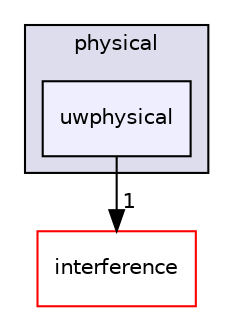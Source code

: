 digraph "uwphysical" {
  compound=true
  node [ fontsize="10", fontname="Helvetica"];
  edge [ labelfontsize="10", labelfontname="Helvetica"];
  subgraph clusterdir_72e4c916a7f28a58468fd1f36d6e4463 {
    graph [ bgcolor="#ddddee", pencolor="black", label="physical" fontname="Helvetica", fontsize="10", URL="dir_72e4c916a7f28a58468fd1f36d6e4463.html"]
  dir_f5ccdf756ef3a433f609c62d0334c2ff [shape=box, label="uwphysical", style="filled", fillcolor="#eeeeff", pencolor="black", URL="dir_f5ccdf756ef3a433f609c62d0334c2ff.html"];
  }
  dir_2c1192a9945f374f7422b8e72de63019 [shape=box label="interference" fillcolor="white" style="filled" color="red" URL="dir_2c1192a9945f374f7422b8e72de63019.html"];
  dir_f5ccdf756ef3a433f609c62d0334c2ff->dir_2c1192a9945f374f7422b8e72de63019 [headlabel="1", labeldistance=1.5 headhref="dir_000036_000031.html"];
}
